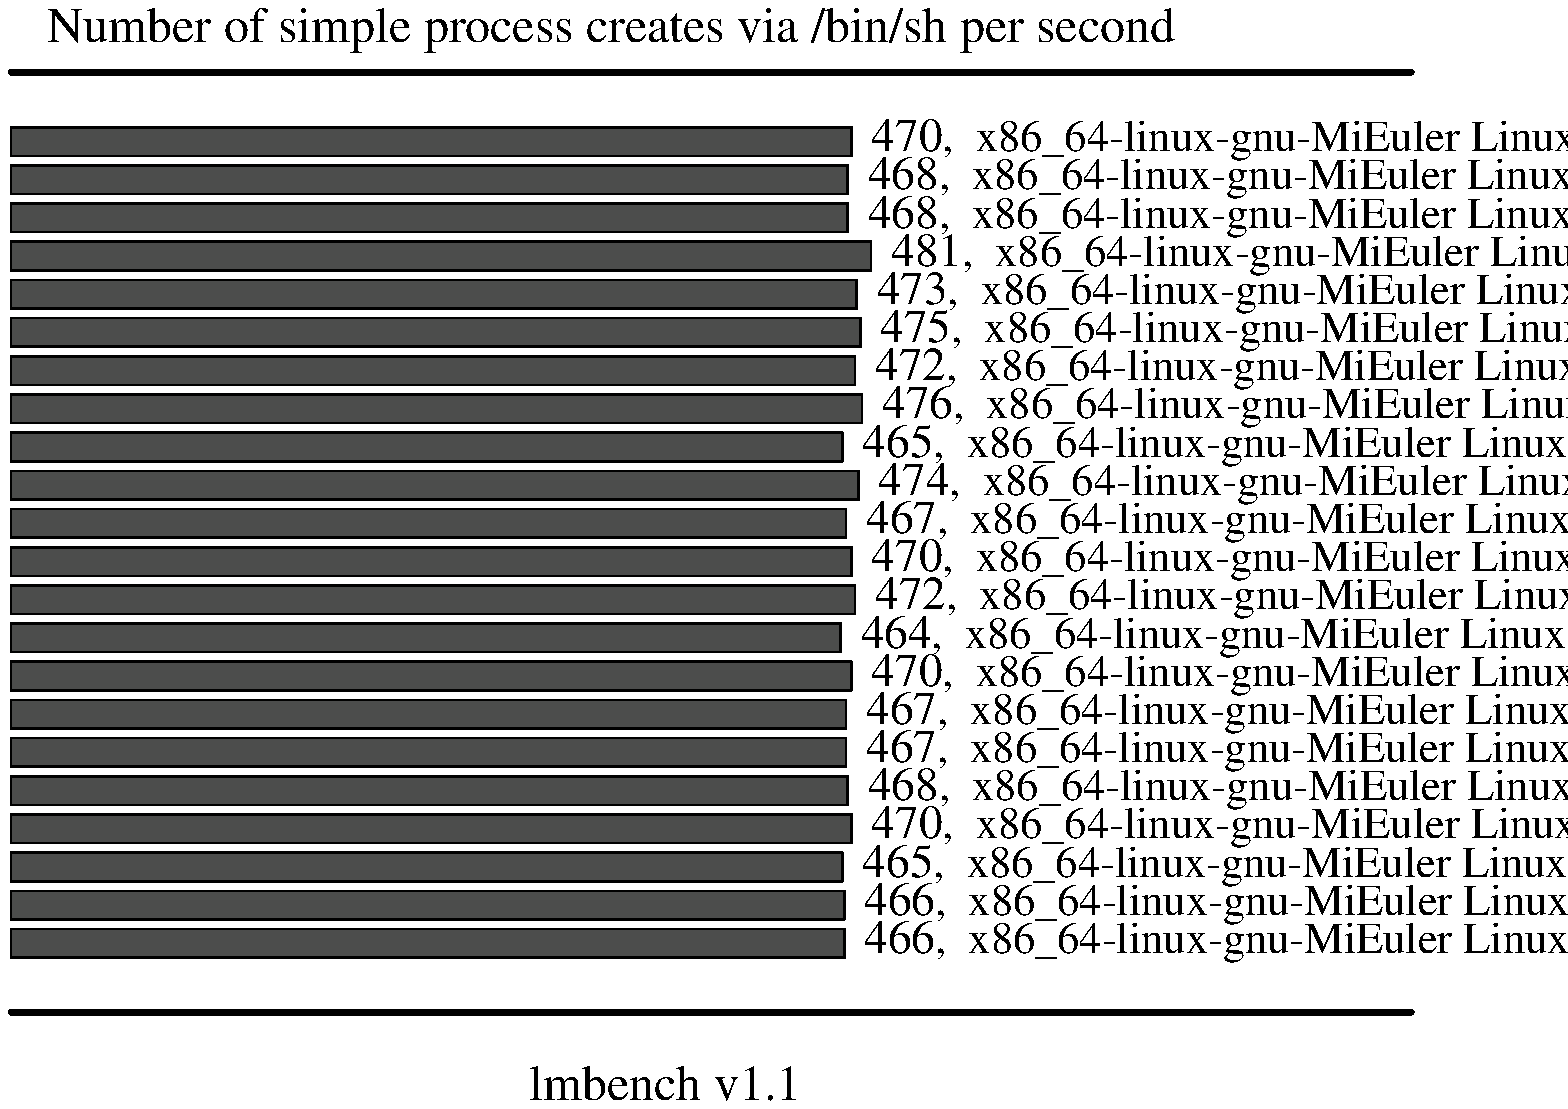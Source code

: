 .sp .75i
.po .23i
.ft R
.ps 16
.vs 21
.ce 100
\s+2Number of simple process creates via /bin/sh per second\s0
.ce 0
.vs 
.PS
.ps 16
.vs 11
[
# Variables, tweek these.
	fillval = .12		# default fill value boxes
	xsize = 4.3		# width of the graph
	ysize = 4.2		# height of the graph
	n = 22
	boxpercent = 75 / 100
	gap = xsize / n * (1 - boxpercent)
	maxdata = 481
	yscale = ysize / maxdata
	xscale = xsize / maxdata

# Draw the graph borders 
	O:	box invis ht ysize wid xsize
boxht = ysize / n * boxpercent
box fill .7 wid 470 * xscale with .nw at O.nw - (0, gap /2 + 0 * (ysize/n))
"\s+1470\s0,  x86_64-linux-gnu-MiEuler Linux 5.10.0,\  \s+12126.3333\ usecs\s0" ljust at last box.e + .1,0
box fill .7 wid 468 * xscale with .nw at O.nw - (0, gap /2 + 1 * (ysize/n))
"\s+1468\s0,  x86_64-linux-gnu-MiEuler Linux 5.10.0,\  \s+12137.3333\ usecs\s0" ljust at last box.e + .1,0
box fill .7 wid 468 * xscale with .nw at O.nw - (0, gap /2 + 2 * (ysize/n))
"\s+1468\s0,  x86_64-linux-gnu-MiEuler Linux 5.10.0KFENCE+,\  \s+12137.3333\ usecs\s0" ljust at last box.e + .1,0
box fill .7 wid 481 * xscale with .nw at O.nw - (0, gap /2 + 3 * (ysize/n))
"\s+1481\s0,  x86_64-linux-gnu-MiEuler Linux 5.10.0KFENCE+,\  \s+12078.3333\ usecs\s0" ljust at last box.e + .1,0
box fill .7 wid 473 * xscale with .nw at O.nw - (0, gap /2 + 4 * (ysize/n))
"\s+1473\s0,  x86_64-linux-gnu-MiEuler Linux 5.10.0KFENCE+,\  \s+12113.6667\ usecs\s0" ljust at last box.e + .1,0
box fill .7 wid 475 * xscale with .nw at O.nw - (0, gap /2 + 5 * (ysize/n))
"\s+1475\s0,  x86_64-linux-gnu-MiEuler Linux 5.10.0KFENCE+,\  \s+12105.0000\ usecs\s0" ljust at last box.e + .1,0
box fill .7 wid 472 * xscale with .nw at O.nw - (0, gap /2 + 6 * (ysize/n))
"\s+1472\s0,  x86_64-linux-gnu-MiEuler Linux 5.10.0KFENCE+,\  \s+12120.0000\ usecs\s0" ljust at last box.e + .1,0
box fill .7 wid 476 * xscale with .nw at O.nw - (0, gap /2 + 7 * (ysize/n))
"\s+1476\s0,  x86_64-linux-gnu-MiEuler Linux 5.10.0KFENCE+,\  \s+12099.6667\ usecs\s0" ljust at last box.e + .1,0
box fill .7 wid 465 * xscale with .nw at O.nw - (0, gap /2 + 8 * (ysize/n))
"\s+1465\s0,  x86_64-linux-gnu-MiEuler Linux 5.10.0KFENCE+,\  \s+12152.6667\ usecs\s0" ljust at last box.e + .1,0
box fill .7 wid 474 * xscale with .nw at O.nw - (0, gap /2 + 9 * (ysize/n))
"\s+1474\s0,  x86_64-linux-gnu-MiEuler Linux 5.10.0KFENCE+,\  \s+12111.0000\ usecs\s0" ljust at last box.e + .1,0
box fill .7 wid 467 * xscale with .nw at O.nw - (0, gap /2 + 10 * (ysize/n))
"\s+1467\s0,  x86_64-linux-gnu-MiEuler Linux 5.10.0KFENCE+,\  \s+12143.3333\ usecs\s0" ljust at last box.e + .1,0
box fill .7 wid 470 * xscale with .nw at O.nw - (0, gap /2 + 11 * (ysize/n))
"\s+1470\s0,  x86_64-linux-gnu-MiEuler Linux 5.10.0KFENCE+,\  \s+12128.6667\ usecs\s0" ljust at last box.e + .1,0
box fill .7 wid 472 * xscale with .nw at O.nw - (0, gap /2 + 12 * (ysize/n))
"\s+1472\s0,  x86_64-linux-gnu-MiEuler Linux 5.10.0,\  \s+12117.6667\ usecs\s0" ljust at last box.e + .1,0
box fill .7 wid 464 * xscale with .nw at O.nw - (0, gap /2 + 13 * (ysize/n))
"\s+1464\s0,  x86_64-linux-gnu-MiEuler Linux 5.10.0KFENCE+,\  \s+12153.6667\ usecs\s0" ljust at last box.e + .1,0
box fill .7 wid 470 * xscale with .nw at O.nw - (0, gap /2 + 14 * (ysize/n))
"\s+1470\s0,  x86_64-linux-gnu-MiEuler Linux 5.10.0KFENCE+,\  \s+12126.3333\ usecs\s0" ljust at last box.e + .1,0
box fill .7 wid 467 * xscale with .nw at O.nw - (0, gap /2 + 15 * (ysize/n))
"\s+1467\s0,  x86_64-linux-gnu-MiEuler Linux 5.10.0,\  \s+12142.3333\ usecs\s0" ljust at last box.e + .1,0
box fill .7 wid 467 * xscale with .nw at O.nw - (0, gap /2 + 16 * (ysize/n))
"\s+1467\s0,  x86_64-linux-gnu-MiEuler Linux 5.10.0,\  \s+12141.0000\ usecs\s0" ljust at last box.e + .1,0
box fill .7 wid 468 * xscale with .nw at O.nw - (0, gap /2 + 17 * (ysize/n))
"\s+1468\s0,  x86_64-linux-gnu-MiEuler Linux 5.10.0,\  \s+12136.6667\ usecs\s0" ljust at last box.e + .1,0
box fill .7 wid 470 * xscale with .nw at O.nw - (0, gap /2 + 18 * (ysize/n))
"\s+1470\s0,  x86_64-linux-gnu-MiEuler Linux 5.10.0,\  \s+12126.0000\ usecs\s0" ljust at last box.e + .1,0
box fill .7 wid 465 * xscale with .nw at O.nw - (0, gap /2 + 19 * (ysize/n))
"\s+1465\s0,  x86_64-linux-gnu-MiEuler Linux 5.10.0,\  \s+12148.6667\ usecs\s0" ljust at last box.e + .1,0
box fill .7 wid 466 * xscale with .nw at O.nw - (0, gap /2 + 20 * (ysize/n))
"\s+1466\s0,  x86_64-linux-gnu-MiEuler Linux 5.10.0,\  \s+12148.0000\ usecs\s0" ljust at last box.e + .1,0
box fill .7 wid 466 * xscale with .nw at O.nw - (0, gap /2 + 21 * (ysize/n))
"\s+1466\s0,  x86_64-linux-gnu-MiEuler Linux 5.10.0,\  \s+12146.3333\ usecs\s0" ljust at last box.e + .1,0
]
box invis wid last [].wid + .5 ht last [].ht + .5 with .nw at last [].nw + (-.25, .25)
move to last [].nw + 0,.25
line thick 2 right 7
move to last [].sw - 0,.25
line thick 2 right 7
.PE
.ft
.ps
.vs
.po
.po .5i
.ft R
.ps 16
.vs 21
.sp .5
.ce 100
\s+2lmbench v1.1\s0
.po
.ft
.ps
.vs
.ce 0
